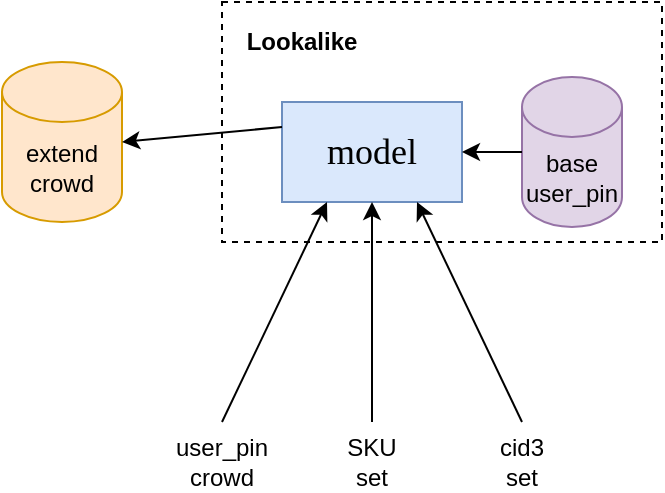 <mxfile version="13.8.9-1" type="github">
  <diagram id="qa6XJfblVK-2tmH3g-zY" name="Page-1">
    <mxGraphModel dx="1298" dy="747" grid="1" gridSize="10" guides="1" tooltips="1" connect="1" arrows="1" fold="1" page="1" pageScale="1" pageWidth="827" pageHeight="1169" math="0" shadow="0">
      <root>
        <mxCell id="0" />
        <mxCell id="1" parent="0" />
        <mxCell id="ADlQ6PLWaffZPHR-Wnc6-1" value="" style="rounded=0;whiteSpace=wrap;html=1;dashed=1;" vertex="1" parent="1">
          <mxGeometry x="300" y="190" width="220" height="120" as="geometry" />
        </mxCell>
        <mxCell id="ADlQ6PLWaffZPHR-Wnc6-2" value="&lt;font face=&quot;Times New Roman&quot; style=&quot;font-size: 18px&quot;&gt;model&lt;/font&gt;" style="rounded=0;whiteSpace=wrap;html=1;fillColor=#dae8fc;strokeColor=#6c8ebf;" vertex="1" parent="1">
          <mxGeometry x="330" y="240" width="90" height="50" as="geometry" />
        </mxCell>
        <mxCell id="ADlQ6PLWaffZPHR-Wnc6-3" value="base user_pin" style="shape=cylinder3;whiteSpace=wrap;html=1;boundedLbl=1;backgroundOutline=1;size=15;fillColor=#e1d5e7;strokeColor=#9673a6;" vertex="1" parent="1">
          <mxGeometry x="450" y="227.5" width="50" height="75" as="geometry" />
        </mxCell>
        <mxCell id="ADlQ6PLWaffZPHR-Wnc6-4" value="" style="endArrow=classic;html=1;exitX=0;exitY=0.5;exitDx=0;exitDy=0;exitPerimeter=0;entryX=1;entryY=0.5;entryDx=0;entryDy=0;" edge="1" parent="1" source="ADlQ6PLWaffZPHR-Wnc6-3" target="ADlQ6PLWaffZPHR-Wnc6-2">
          <mxGeometry width="50" height="50" relative="1" as="geometry">
            <mxPoint x="120" y="460" as="sourcePoint" />
            <mxPoint x="170" y="410" as="targetPoint" />
          </mxGeometry>
        </mxCell>
        <mxCell id="ADlQ6PLWaffZPHR-Wnc6-5" value="&lt;b&gt;Lookalike&lt;/b&gt;" style="text;html=1;strokeColor=none;fillColor=none;align=center;verticalAlign=middle;whiteSpace=wrap;rounded=0;dashed=1;" vertex="1" parent="1">
          <mxGeometry x="320" y="200" width="40" height="20" as="geometry" />
        </mxCell>
        <mxCell id="ADlQ6PLWaffZPHR-Wnc6-6" value="" style="endArrow=classic;html=1;entryX=0.25;entryY=1;entryDx=0;entryDy=0;" edge="1" parent="1" target="ADlQ6PLWaffZPHR-Wnc6-2">
          <mxGeometry width="50" height="50" relative="1" as="geometry">
            <mxPoint x="300" y="400" as="sourcePoint" />
            <mxPoint x="320" y="350" as="targetPoint" />
          </mxGeometry>
        </mxCell>
        <mxCell id="ADlQ6PLWaffZPHR-Wnc6-7" value="" style="endArrow=classic;html=1;entryX=0.5;entryY=1;entryDx=0;entryDy=0;" edge="1" parent="1" target="ADlQ6PLWaffZPHR-Wnc6-2">
          <mxGeometry width="50" height="50" relative="1" as="geometry">
            <mxPoint x="375" y="400" as="sourcePoint" />
            <mxPoint x="180" y="400" as="targetPoint" />
          </mxGeometry>
        </mxCell>
        <mxCell id="ADlQ6PLWaffZPHR-Wnc6-8" value="" style="endArrow=classic;html=1;entryX=0.75;entryY=1;entryDx=0;entryDy=0;" edge="1" parent="1" target="ADlQ6PLWaffZPHR-Wnc6-2">
          <mxGeometry width="50" height="50" relative="1" as="geometry">
            <mxPoint x="450" y="400" as="sourcePoint" />
            <mxPoint x="500" y="410" as="targetPoint" />
          </mxGeometry>
        </mxCell>
        <mxCell id="ADlQ6PLWaffZPHR-Wnc6-9" value="user_pin crowd&lt;br&gt;" style="text;html=1;strokeColor=none;fillColor=none;align=center;verticalAlign=middle;whiteSpace=wrap;rounded=0;dashed=1;" vertex="1" parent="1">
          <mxGeometry x="280" y="410" width="40" height="20" as="geometry" />
        </mxCell>
        <mxCell id="ADlQ6PLWaffZPHR-Wnc6-10" value="SKU set" style="text;html=1;strokeColor=none;fillColor=none;align=center;verticalAlign=middle;whiteSpace=wrap;rounded=0;dashed=1;" vertex="1" parent="1">
          <mxGeometry x="355" y="410" width="40" height="20" as="geometry" />
        </mxCell>
        <mxCell id="ADlQ6PLWaffZPHR-Wnc6-11" value="cid3 set" style="text;html=1;strokeColor=none;fillColor=none;align=center;verticalAlign=middle;whiteSpace=wrap;rounded=0;dashed=1;" vertex="1" parent="1">
          <mxGeometry x="430" y="410" width="40" height="20" as="geometry" />
        </mxCell>
        <mxCell id="ADlQ6PLWaffZPHR-Wnc6-12" value="extend crowd" style="shape=cylinder3;whiteSpace=wrap;html=1;boundedLbl=1;backgroundOutline=1;size=15;fillColor=#ffe6cc;strokeColor=#d79b00;" vertex="1" parent="1">
          <mxGeometry x="190" y="220" width="60" height="80" as="geometry" />
        </mxCell>
        <mxCell id="ADlQ6PLWaffZPHR-Wnc6-13" value="" style="endArrow=classic;html=1;exitX=0;exitY=0.25;exitDx=0;exitDy=0;entryX=1;entryY=0.5;entryDx=0;entryDy=0;entryPerimeter=0;" edge="1" parent="1" source="ADlQ6PLWaffZPHR-Wnc6-2" target="ADlQ6PLWaffZPHR-Wnc6-12">
          <mxGeometry width="50" height="50" relative="1" as="geometry">
            <mxPoint x="70" y="410" as="sourcePoint" />
            <mxPoint x="120" y="360" as="targetPoint" />
          </mxGeometry>
        </mxCell>
      </root>
    </mxGraphModel>
  </diagram>
</mxfile>
